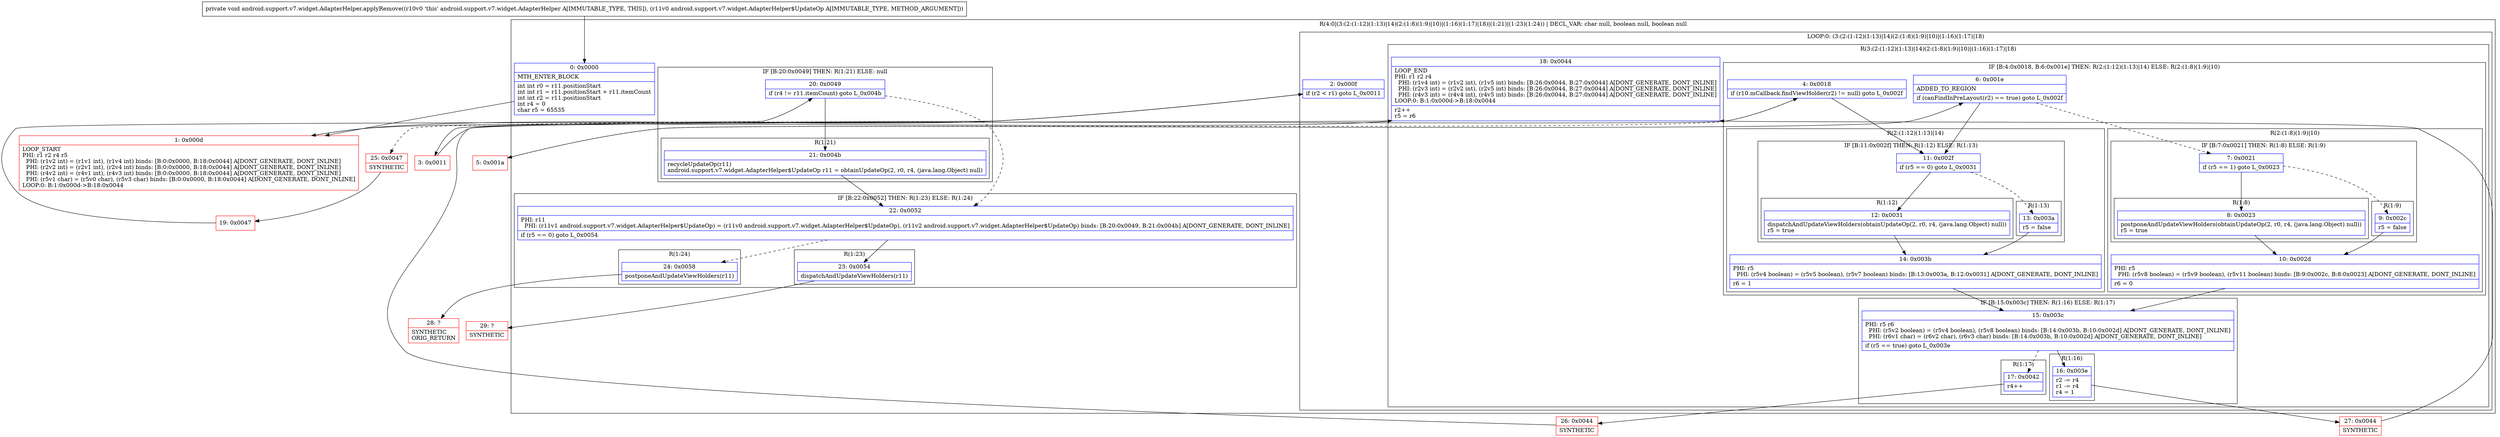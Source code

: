 digraph "CFG forandroid.support.v7.widget.AdapterHelper.applyRemove(Landroid\/support\/v7\/widget\/AdapterHelper$UpdateOp;)V" {
subgraph cluster_Region_1264589996 {
label = "R(4:0|(3:(2:(1:12)(1:13)|14)(2:(1:8)(1:9)|10)|(1:16)(1:17)|18)|(1:21)|(1:23)(1:24)) | DECL_VAR: char null, boolean null, boolean null\l";
node [shape=record,color=blue];
Node_0 [shape=record,label="{0\:\ 0x0000|MTH_ENTER_BLOCK\l|int int r0 = r11.positionStart\lint int r1 = r11.positionStart + r11.itemCount\lint int r2 = r11.positionStart\lint r4 = 0\lchar r5 = 65535\l}"];
subgraph cluster_LoopRegion_2112744056 {
label = "LOOP:0: (3:(2:(1:12)(1:13)|14)(2:(1:8)(1:9)|10)|(1:16)(1:17)|18)";
node [shape=record,color=blue];
Node_2 [shape=record,label="{2\:\ 0x000f|if (r2 \< r1) goto L_0x0011\l}"];
subgraph cluster_Region_446218639 {
label = "R(3:(2:(1:12)(1:13)|14)(2:(1:8)(1:9)|10)|(1:16)(1:17)|18)";
node [shape=record,color=blue];
subgraph cluster_IfRegion_1523916312 {
label = "IF [B:4:0x0018, B:6:0x001e] THEN: R(2:(1:12)(1:13)|14) ELSE: R(2:(1:8)(1:9)|10)";
node [shape=record,color=blue];
Node_4 [shape=record,label="{4\:\ 0x0018|if (r10.mCallback.findViewHolder(r2) != null) goto L_0x002f\l}"];
Node_6 [shape=record,label="{6\:\ 0x001e|ADDED_TO_REGION\l|if (canFindInPreLayout(r2) == true) goto L_0x002f\l}"];
subgraph cluster_Region_1814470767 {
label = "R(2:(1:12)(1:13)|14)";
node [shape=record,color=blue];
subgraph cluster_IfRegion_1756309947 {
label = "IF [B:11:0x002f] THEN: R(1:12) ELSE: R(1:13)";
node [shape=record,color=blue];
Node_11 [shape=record,label="{11\:\ 0x002f|if (r5 == 0) goto L_0x0031\l}"];
subgraph cluster_Region_559877144 {
label = "R(1:12)";
node [shape=record,color=blue];
Node_12 [shape=record,label="{12\:\ 0x0031|dispatchAndUpdateViewHolders(obtainUpdateOp(2, r0, r4, (java.lang.Object) null))\lr5 = true\l}"];
}
subgraph cluster_Region_727074331 {
label = "R(1:13)";
node [shape=record,color=blue];
Node_13 [shape=record,label="{13\:\ 0x003a|r5 = false\l}"];
}
}
Node_14 [shape=record,label="{14\:\ 0x003b|PHI: r5 \l  PHI: (r5v4 boolean) = (r5v5 boolean), (r5v7 boolean) binds: [B:13:0x003a, B:12:0x0031] A[DONT_GENERATE, DONT_INLINE]\l|r6 = 1\l}"];
}
subgraph cluster_Region_2102767265 {
label = "R(2:(1:8)(1:9)|10)";
node [shape=record,color=blue];
subgraph cluster_IfRegion_452513640 {
label = "IF [B:7:0x0021] THEN: R(1:8) ELSE: R(1:9)";
node [shape=record,color=blue];
Node_7 [shape=record,label="{7\:\ 0x0021|if (r5 == 1) goto L_0x0023\l}"];
subgraph cluster_Region_1294292732 {
label = "R(1:8)";
node [shape=record,color=blue];
Node_8 [shape=record,label="{8\:\ 0x0023|postponeAndUpdateViewHolders(obtainUpdateOp(2, r0, r4, (java.lang.Object) null))\lr5 = true\l}"];
}
subgraph cluster_Region_562736620 {
label = "R(1:9)";
node [shape=record,color=blue];
Node_9 [shape=record,label="{9\:\ 0x002c|r5 = false\l}"];
}
}
Node_10 [shape=record,label="{10\:\ 0x002d|PHI: r5 \l  PHI: (r5v8 boolean) = (r5v9 boolean), (r5v11 boolean) binds: [B:9:0x002c, B:8:0x0023] A[DONT_GENERATE, DONT_INLINE]\l|r6 = 0\l}"];
}
}
subgraph cluster_IfRegion_10770040 {
label = "IF [B:15:0x003c] THEN: R(1:16) ELSE: R(1:17)";
node [shape=record,color=blue];
Node_15 [shape=record,label="{15\:\ 0x003c|PHI: r5 r6 \l  PHI: (r5v2 boolean) = (r5v4 boolean), (r5v8 boolean) binds: [B:14:0x003b, B:10:0x002d] A[DONT_GENERATE, DONT_INLINE]\l  PHI: (r6v1 char) = (r6v2 char), (r6v3 char) binds: [B:14:0x003b, B:10:0x002d] A[DONT_GENERATE, DONT_INLINE]\l|if (r5 == true) goto L_0x003e\l}"];
subgraph cluster_Region_613096765 {
label = "R(1:16)";
node [shape=record,color=blue];
Node_16 [shape=record,label="{16\:\ 0x003e|r2 \-= r4\lr1 \-= r4\lr4 = 1\l}"];
}
subgraph cluster_Region_650875530 {
label = "R(1:17)";
node [shape=record,color=blue];
Node_17 [shape=record,label="{17\:\ 0x0042|r4++\l}"];
}
}
Node_18 [shape=record,label="{18\:\ 0x0044|LOOP_END\lPHI: r1 r2 r4 \l  PHI: (r1v4 int) = (r1v2 int), (r1v5 int) binds: [B:26:0x0044, B:27:0x0044] A[DONT_GENERATE, DONT_INLINE]\l  PHI: (r2v3 int) = (r2v2 int), (r2v5 int) binds: [B:26:0x0044, B:27:0x0044] A[DONT_GENERATE, DONT_INLINE]\l  PHI: (r4v3 int) = (r4v4 int), (r4v5 int) binds: [B:26:0x0044, B:27:0x0044] A[DONT_GENERATE, DONT_INLINE]\lLOOP:0: B:1:0x000d\-\>B:18:0x0044\l|r2++\lr5 = r6\l}"];
}
}
subgraph cluster_IfRegion_879170049 {
label = "IF [B:20:0x0049] THEN: R(1:21) ELSE: null";
node [shape=record,color=blue];
Node_20 [shape=record,label="{20\:\ 0x0049|if (r4 != r11.itemCount) goto L_0x004b\l}"];
subgraph cluster_Region_1866852613 {
label = "R(1:21)";
node [shape=record,color=blue];
Node_21 [shape=record,label="{21\:\ 0x004b|recycleUpdateOp(r11)\landroid.support.v7.widget.AdapterHelper$UpdateOp r11 = obtainUpdateOp(2, r0, r4, (java.lang.Object) null)\l}"];
}
}
subgraph cluster_IfRegion_1616724351 {
label = "IF [B:22:0x0052] THEN: R(1:23) ELSE: R(1:24)";
node [shape=record,color=blue];
Node_22 [shape=record,label="{22\:\ 0x0052|PHI: r11 \l  PHI: (r11v1 android.support.v7.widget.AdapterHelper$UpdateOp) = (r11v0 android.support.v7.widget.AdapterHelper$UpdateOp), (r11v2 android.support.v7.widget.AdapterHelper$UpdateOp) binds: [B:20:0x0049, B:21:0x004b] A[DONT_GENERATE, DONT_INLINE]\l|if (r5 == 0) goto L_0x0054\l}"];
subgraph cluster_Region_1371743275 {
label = "R(1:23)";
node [shape=record,color=blue];
Node_23 [shape=record,label="{23\:\ 0x0054|dispatchAndUpdateViewHolders(r11)\l}"];
}
subgraph cluster_Region_1744031292 {
label = "R(1:24)";
node [shape=record,color=blue];
Node_24 [shape=record,label="{24\:\ 0x0058|postponeAndUpdateViewHolders(r11)\l}"];
}
}
}
Node_1 [shape=record,color=red,label="{1\:\ 0x000d|LOOP_START\lPHI: r1 r2 r4 r5 \l  PHI: (r1v2 int) = (r1v1 int), (r1v4 int) binds: [B:0:0x0000, B:18:0x0044] A[DONT_GENERATE, DONT_INLINE]\l  PHI: (r2v2 int) = (r2v1 int), (r2v4 int) binds: [B:0:0x0000, B:18:0x0044] A[DONT_GENERATE, DONT_INLINE]\l  PHI: (r4v2 int) = (r4v1 int), (r4v3 int) binds: [B:0:0x0000, B:18:0x0044] A[DONT_GENERATE, DONT_INLINE]\l  PHI: (r5v1 char) = (r5v0 char), (r5v3 char) binds: [B:0:0x0000, B:18:0x0044] A[DONT_GENERATE, DONT_INLINE]\lLOOP:0: B:1:0x000d\-\>B:18:0x0044\l}"];
Node_3 [shape=record,color=red,label="{3\:\ 0x0011}"];
Node_5 [shape=record,color=red,label="{5\:\ 0x001a}"];
Node_19 [shape=record,color=red,label="{19\:\ 0x0047}"];
Node_25 [shape=record,color=red,label="{25\:\ 0x0047|SYNTHETIC\l}"];
Node_26 [shape=record,color=red,label="{26\:\ 0x0044|SYNTHETIC\l}"];
Node_27 [shape=record,color=red,label="{27\:\ 0x0044|SYNTHETIC\l}"];
Node_28 [shape=record,color=red,label="{28\:\ ?|SYNTHETIC\lORIG_RETURN\l}"];
Node_29 [shape=record,color=red,label="{29\:\ ?|SYNTHETIC\l}"];
MethodNode[shape=record,label="{private void android.support.v7.widget.AdapterHelper.applyRemove((r10v0 'this' android.support.v7.widget.AdapterHelper A[IMMUTABLE_TYPE, THIS]), (r11v0 android.support.v7.widget.AdapterHelper$UpdateOp A[IMMUTABLE_TYPE, METHOD_ARGUMENT])) }"];
MethodNode -> Node_0;
Node_0 -> Node_1;
Node_2 -> Node_3;
Node_2 -> Node_25[style=dashed];
Node_4 -> Node_5[style=dashed];
Node_4 -> Node_11;
Node_6 -> Node_7[style=dashed];
Node_6 -> Node_11;
Node_11 -> Node_12;
Node_11 -> Node_13[style=dashed];
Node_12 -> Node_14;
Node_13 -> Node_14;
Node_14 -> Node_15;
Node_7 -> Node_8;
Node_7 -> Node_9[style=dashed];
Node_8 -> Node_10;
Node_9 -> Node_10;
Node_10 -> Node_15;
Node_15 -> Node_16;
Node_15 -> Node_17[style=dashed];
Node_16 -> Node_27;
Node_17 -> Node_26;
Node_18 -> Node_1;
Node_20 -> Node_21;
Node_20 -> Node_22[style=dashed];
Node_21 -> Node_22;
Node_22 -> Node_23;
Node_22 -> Node_24[style=dashed];
Node_23 -> Node_29;
Node_24 -> Node_28;
Node_1 -> Node_2;
Node_3 -> Node_4;
Node_5 -> Node_6;
Node_19 -> Node_20;
Node_25 -> Node_19;
Node_26 -> Node_18;
Node_27 -> Node_18;
}


